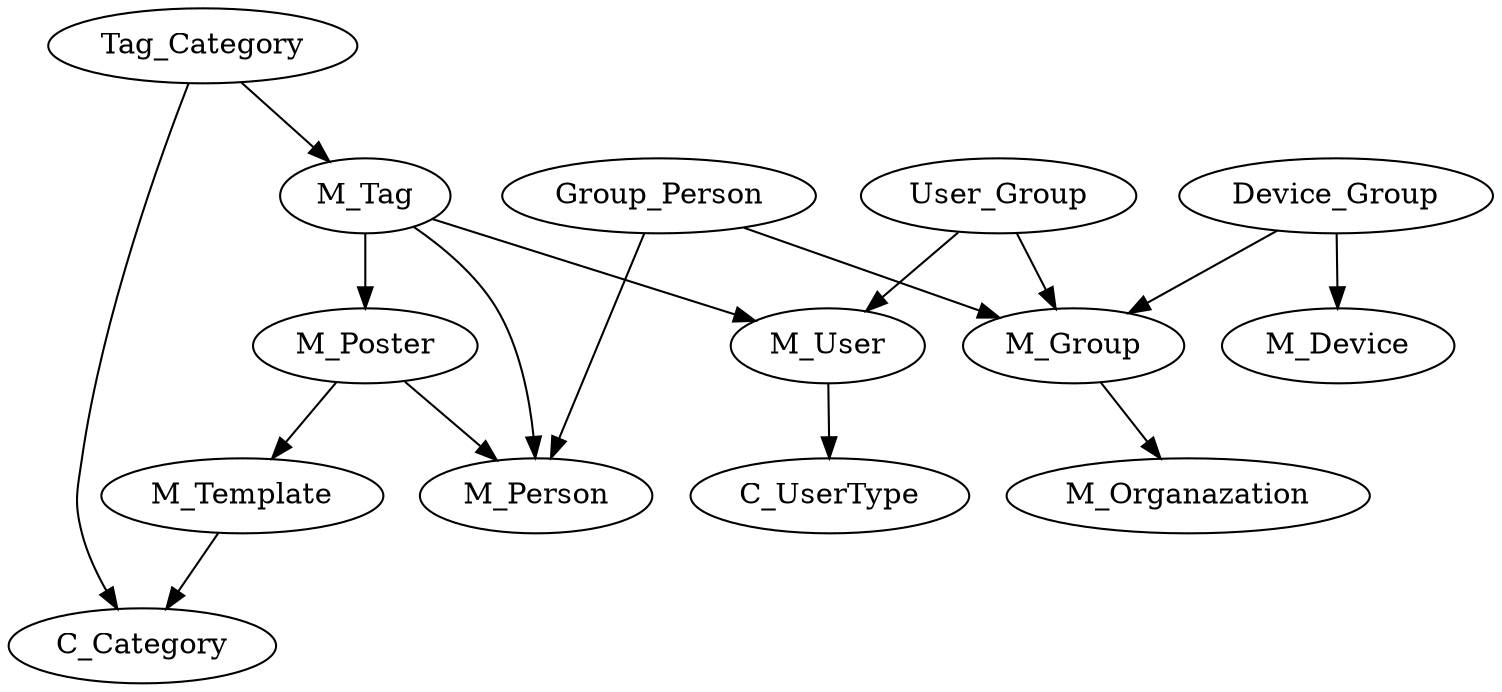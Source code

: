 digraph {
    device[label="M_Device"];
    group[label="M_Group"];
    organazation[label="M_Organazation"];
    person[label="M_Person"];
    user[label="M_User"];
    userType[label="C_UserType"];
    poster[label="M_Poster"];
    template[label="M_Template"];
    category[label="C_Category"];
    tag[label="M_Tag"];

    group -> organazation;
    user -> userType;
    poster -> person;
    poster -> template;
    template -> category;
    tag -> person;
    tag -> user;
    tag -> poster;

    group_person[label="Group_Person"];
    user_group[label="User_Group"];
    device_group[label="Device_Group"];
    tag_category[label="Tag_Category"];
    group_person -> group;
    group_person -> person;
    user_group -> user;
    user_group -> group;
    device_group -> device;
    device_group -> group;
    tag_category -> tag;
    tag_category -> category;
}
